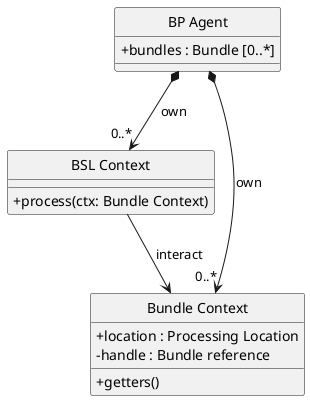 @startuml
hide circle
skinparam ClassAttributeIconSize 0

class "BP Agent" as BPA {
  + bundles : Bundle [0..*]
}

class "BSL Context" as BSL {
  + process(ctx: Bundle Context)
}

class "Bundle Context" as Bundle {
  + location : Processing Location
  - handle : Bundle reference
  + getters()
}

BPA *--> "0..*" Bundle : own
BPA *--> "0..*" BSL : own
BSL --> Bundle : interact

@enduml

